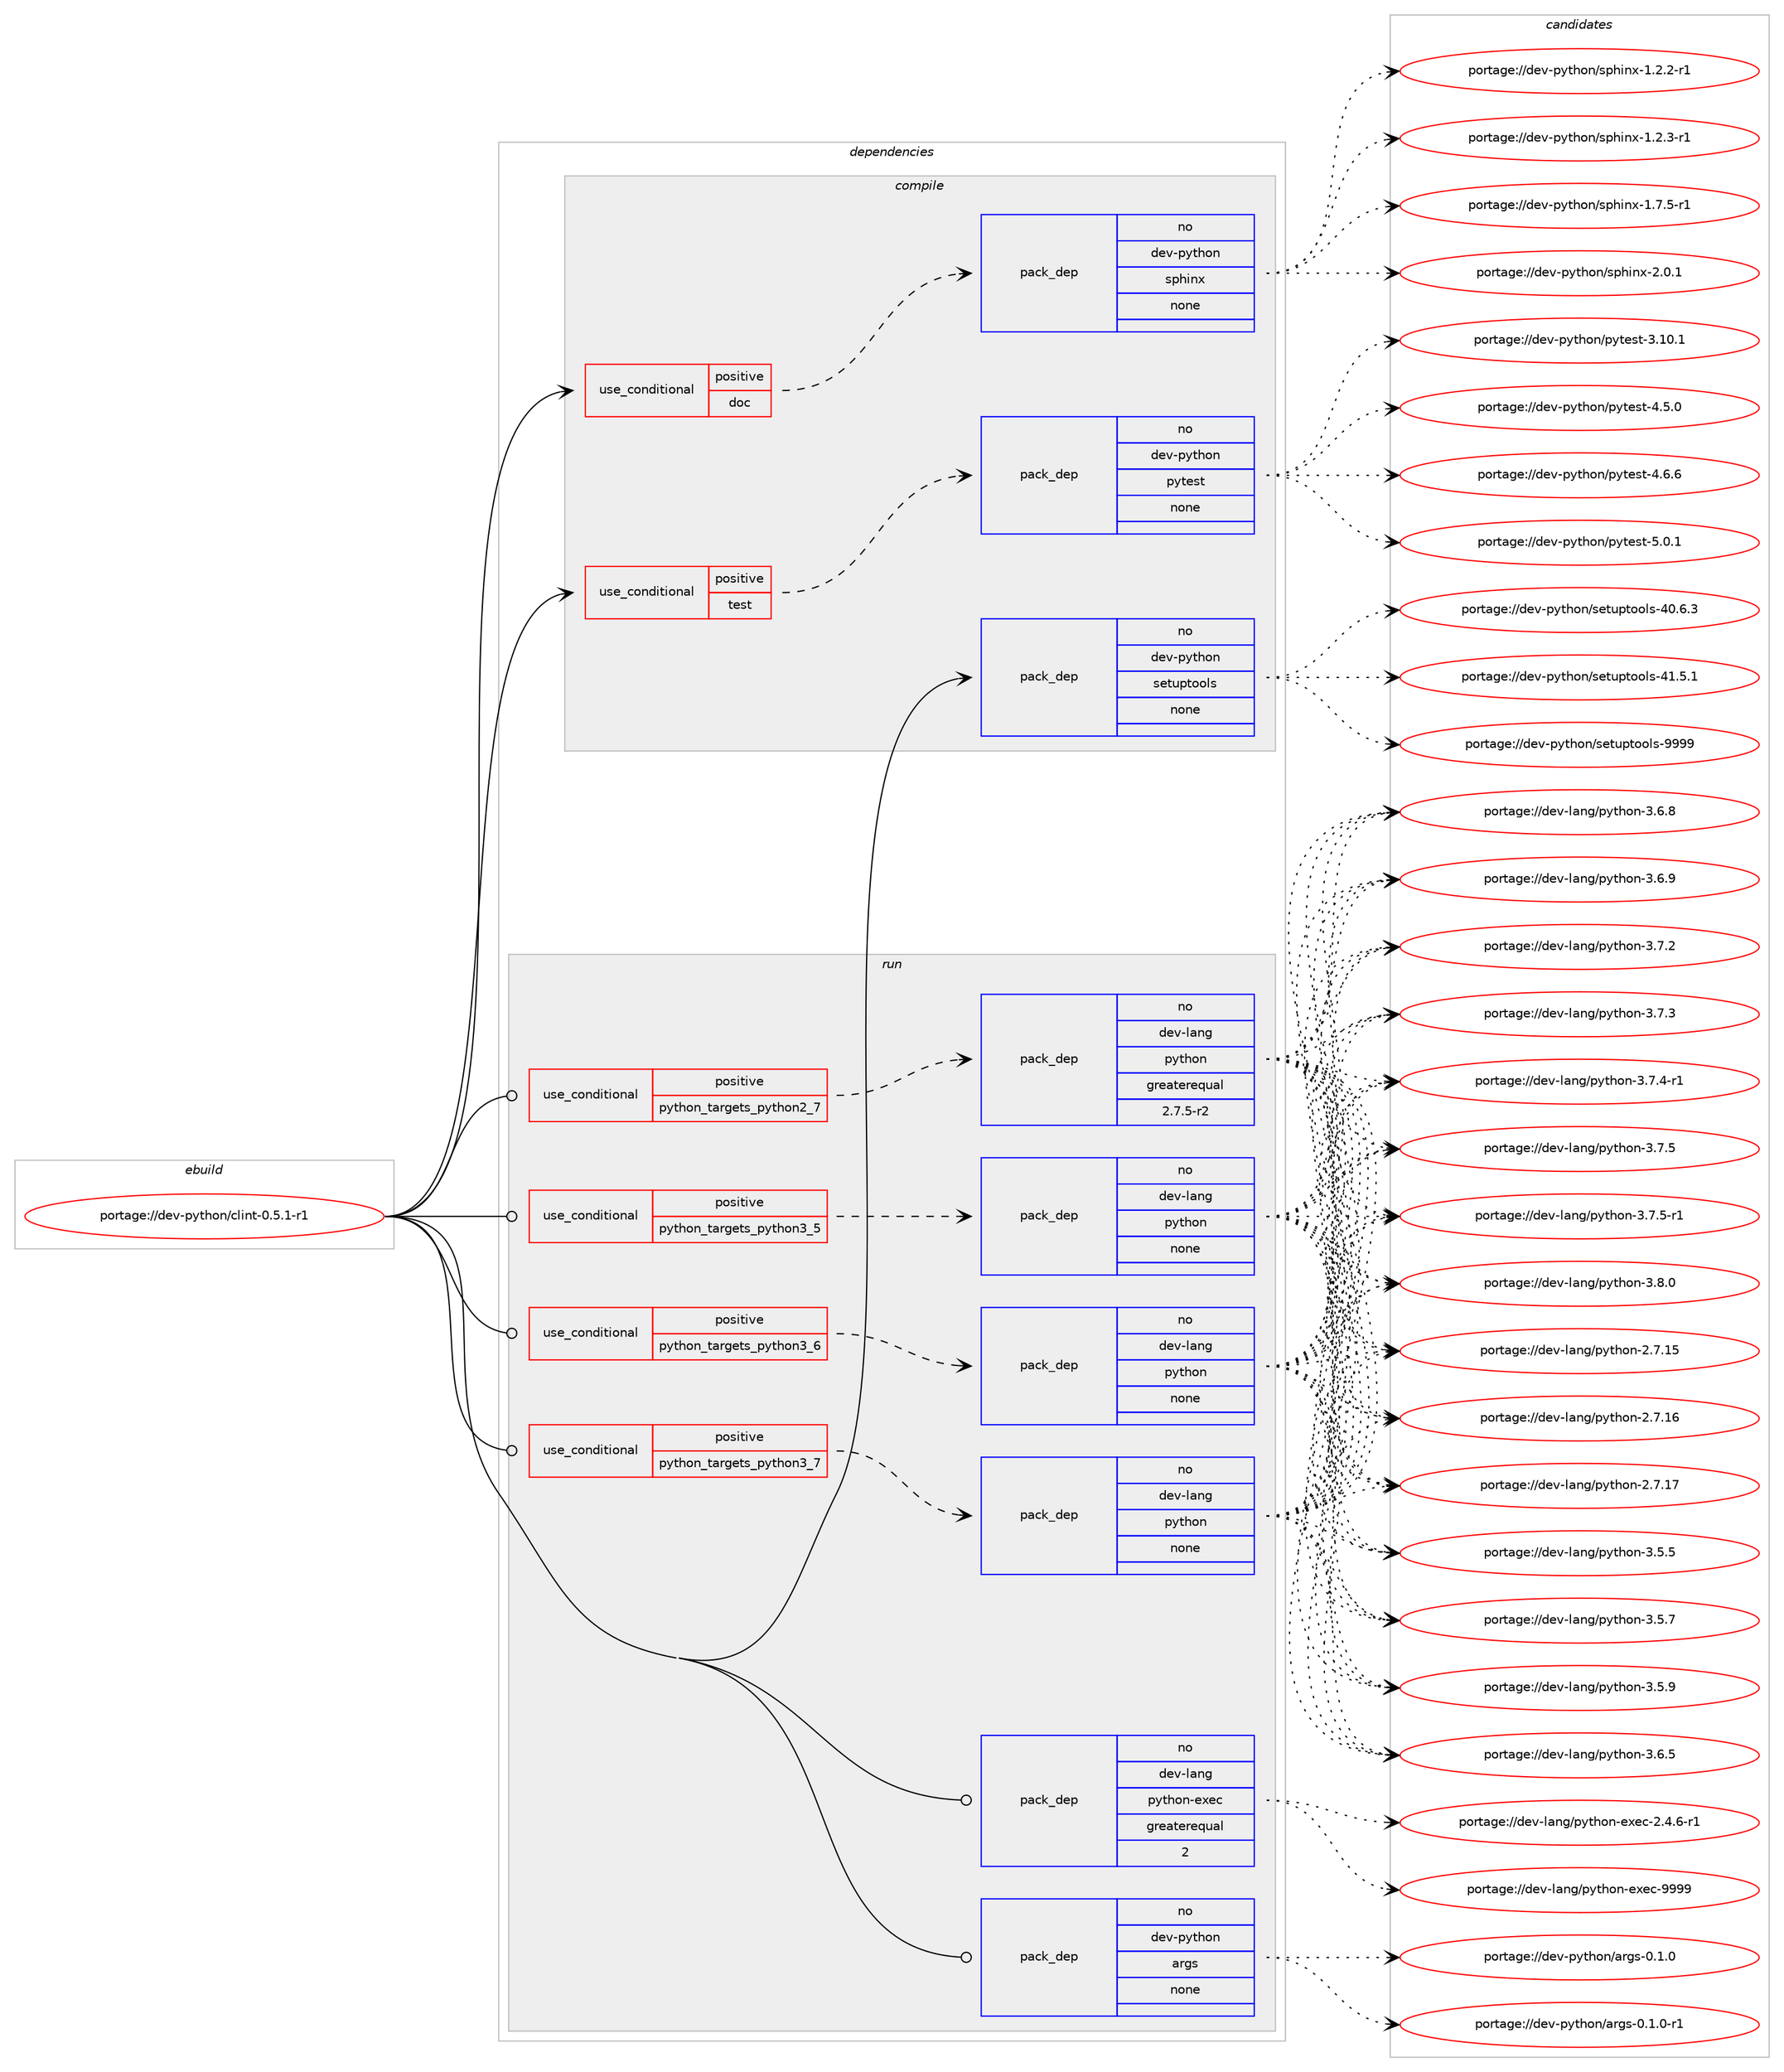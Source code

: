 digraph prolog {

# *************
# Graph options
# *************

newrank=true;
concentrate=true;
compound=true;
graph [rankdir=LR,fontname=Helvetica,fontsize=10,ranksep=1.5];#, ranksep=2.5, nodesep=0.2];
edge  [arrowhead=vee];
node  [fontname=Helvetica,fontsize=10];

# **********
# The ebuild
# **********

subgraph cluster_leftcol {
color=gray;
rank=same;
label=<<i>ebuild</i>>;
id [label="portage://dev-python/clint-0.5.1-r1", color=red, width=4, href="../dev-python/clint-0.5.1-r1.svg"];
}

# ****************
# The dependencies
# ****************

subgraph cluster_midcol {
color=gray;
label=<<i>dependencies</i>>;
subgraph cluster_compile {
fillcolor="#eeeeee";
style=filled;
label=<<i>compile</i>>;
subgraph cond26973 {
dependency134331 [label=<<TABLE BORDER="0" CELLBORDER="1" CELLSPACING="0" CELLPADDING="4"><TR><TD ROWSPAN="3" CELLPADDING="10">use_conditional</TD></TR><TR><TD>positive</TD></TR><TR><TD>doc</TD></TR></TABLE>>, shape=none, color=red];
subgraph pack104050 {
dependency134332 [label=<<TABLE BORDER="0" CELLBORDER="1" CELLSPACING="0" CELLPADDING="4" WIDTH="220"><TR><TD ROWSPAN="6" CELLPADDING="30">pack_dep</TD></TR><TR><TD WIDTH="110">no</TD></TR><TR><TD>dev-python</TD></TR><TR><TD>sphinx</TD></TR><TR><TD>none</TD></TR><TR><TD></TD></TR></TABLE>>, shape=none, color=blue];
}
dependency134331:e -> dependency134332:w [weight=20,style="dashed",arrowhead="vee"];
}
id:e -> dependency134331:w [weight=20,style="solid",arrowhead="vee"];
subgraph cond26974 {
dependency134333 [label=<<TABLE BORDER="0" CELLBORDER="1" CELLSPACING="0" CELLPADDING="4"><TR><TD ROWSPAN="3" CELLPADDING="10">use_conditional</TD></TR><TR><TD>positive</TD></TR><TR><TD>test</TD></TR></TABLE>>, shape=none, color=red];
subgraph pack104051 {
dependency134334 [label=<<TABLE BORDER="0" CELLBORDER="1" CELLSPACING="0" CELLPADDING="4" WIDTH="220"><TR><TD ROWSPAN="6" CELLPADDING="30">pack_dep</TD></TR><TR><TD WIDTH="110">no</TD></TR><TR><TD>dev-python</TD></TR><TR><TD>pytest</TD></TR><TR><TD>none</TD></TR><TR><TD></TD></TR></TABLE>>, shape=none, color=blue];
}
dependency134333:e -> dependency134334:w [weight=20,style="dashed",arrowhead="vee"];
}
id:e -> dependency134333:w [weight=20,style="solid",arrowhead="vee"];
subgraph pack104052 {
dependency134335 [label=<<TABLE BORDER="0" CELLBORDER="1" CELLSPACING="0" CELLPADDING="4" WIDTH="220"><TR><TD ROWSPAN="6" CELLPADDING="30">pack_dep</TD></TR><TR><TD WIDTH="110">no</TD></TR><TR><TD>dev-python</TD></TR><TR><TD>setuptools</TD></TR><TR><TD>none</TD></TR><TR><TD></TD></TR></TABLE>>, shape=none, color=blue];
}
id:e -> dependency134335:w [weight=20,style="solid",arrowhead="vee"];
}
subgraph cluster_compileandrun {
fillcolor="#eeeeee";
style=filled;
label=<<i>compile and run</i>>;
}
subgraph cluster_run {
fillcolor="#eeeeee";
style=filled;
label=<<i>run</i>>;
subgraph cond26975 {
dependency134336 [label=<<TABLE BORDER="0" CELLBORDER="1" CELLSPACING="0" CELLPADDING="4"><TR><TD ROWSPAN="3" CELLPADDING="10">use_conditional</TD></TR><TR><TD>positive</TD></TR><TR><TD>python_targets_python2_7</TD></TR></TABLE>>, shape=none, color=red];
subgraph pack104053 {
dependency134337 [label=<<TABLE BORDER="0" CELLBORDER="1" CELLSPACING="0" CELLPADDING="4" WIDTH="220"><TR><TD ROWSPAN="6" CELLPADDING="30">pack_dep</TD></TR><TR><TD WIDTH="110">no</TD></TR><TR><TD>dev-lang</TD></TR><TR><TD>python</TD></TR><TR><TD>greaterequal</TD></TR><TR><TD>2.7.5-r2</TD></TR></TABLE>>, shape=none, color=blue];
}
dependency134336:e -> dependency134337:w [weight=20,style="dashed",arrowhead="vee"];
}
id:e -> dependency134336:w [weight=20,style="solid",arrowhead="odot"];
subgraph cond26976 {
dependency134338 [label=<<TABLE BORDER="0" CELLBORDER="1" CELLSPACING="0" CELLPADDING="4"><TR><TD ROWSPAN="3" CELLPADDING="10">use_conditional</TD></TR><TR><TD>positive</TD></TR><TR><TD>python_targets_python3_5</TD></TR></TABLE>>, shape=none, color=red];
subgraph pack104054 {
dependency134339 [label=<<TABLE BORDER="0" CELLBORDER="1" CELLSPACING="0" CELLPADDING="4" WIDTH="220"><TR><TD ROWSPAN="6" CELLPADDING="30">pack_dep</TD></TR><TR><TD WIDTH="110">no</TD></TR><TR><TD>dev-lang</TD></TR><TR><TD>python</TD></TR><TR><TD>none</TD></TR><TR><TD></TD></TR></TABLE>>, shape=none, color=blue];
}
dependency134338:e -> dependency134339:w [weight=20,style="dashed",arrowhead="vee"];
}
id:e -> dependency134338:w [weight=20,style="solid",arrowhead="odot"];
subgraph cond26977 {
dependency134340 [label=<<TABLE BORDER="0" CELLBORDER="1" CELLSPACING="0" CELLPADDING="4"><TR><TD ROWSPAN="3" CELLPADDING="10">use_conditional</TD></TR><TR><TD>positive</TD></TR><TR><TD>python_targets_python3_6</TD></TR></TABLE>>, shape=none, color=red];
subgraph pack104055 {
dependency134341 [label=<<TABLE BORDER="0" CELLBORDER="1" CELLSPACING="0" CELLPADDING="4" WIDTH="220"><TR><TD ROWSPAN="6" CELLPADDING="30">pack_dep</TD></TR><TR><TD WIDTH="110">no</TD></TR><TR><TD>dev-lang</TD></TR><TR><TD>python</TD></TR><TR><TD>none</TD></TR><TR><TD></TD></TR></TABLE>>, shape=none, color=blue];
}
dependency134340:e -> dependency134341:w [weight=20,style="dashed",arrowhead="vee"];
}
id:e -> dependency134340:w [weight=20,style="solid",arrowhead="odot"];
subgraph cond26978 {
dependency134342 [label=<<TABLE BORDER="0" CELLBORDER="1" CELLSPACING="0" CELLPADDING="4"><TR><TD ROWSPAN="3" CELLPADDING="10">use_conditional</TD></TR><TR><TD>positive</TD></TR><TR><TD>python_targets_python3_7</TD></TR></TABLE>>, shape=none, color=red];
subgraph pack104056 {
dependency134343 [label=<<TABLE BORDER="0" CELLBORDER="1" CELLSPACING="0" CELLPADDING="4" WIDTH="220"><TR><TD ROWSPAN="6" CELLPADDING="30">pack_dep</TD></TR><TR><TD WIDTH="110">no</TD></TR><TR><TD>dev-lang</TD></TR><TR><TD>python</TD></TR><TR><TD>none</TD></TR><TR><TD></TD></TR></TABLE>>, shape=none, color=blue];
}
dependency134342:e -> dependency134343:w [weight=20,style="dashed",arrowhead="vee"];
}
id:e -> dependency134342:w [weight=20,style="solid",arrowhead="odot"];
subgraph pack104057 {
dependency134344 [label=<<TABLE BORDER="0" CELLBORDER="1" CELLSPACING="0" CELLPADDING="4" WIDTH="220"><TR><TD ROWSPAN="6" CELLPADDING="30">pack_dep</TD></TR><TR><TD WIDTH="110">no</TD></TR><TR><TD>dev-lang</TD></TR><TR><TD>python-exec</TD></TR><TR><TD>greaterequal</TD></TR><TR><TD>2</TD></TR></TABLE>>, shape=none, color=blue];
}
id:e -> dependency134344:w [weight=20,style="solid",arrowhead="odot"];
subgraph pack104058 {
dependency134345 [label=<<TABLE BORDER="0" CELLBORDER="1" CELLSPACING="0" CELLPADDING="4" WIDTH="220"><TR><TD ROWSPAN="6" CELLPADDING="30">pack_dep</TD></TR><TR><TD WIDTH="110">no</TD></TR><TR><TD>dev-python</TD></TR><TR><TD>args</TD></TR><TR><TD>none</TD></TR><TR><TD></TD></TR></TABLE>>, shape=none, color=blue];
}
id:e -> dependency134345:w [weight=20,style="solid",arrowhead="odot"];
}
}

# **************
# The candidates
# **************

subgraph cluster_choices {
rank=same;
color=gray;
label=<<i>candidates</i>>;

subgraph choice104050 {
color=black;
nodesep=1;
choiceportage10010111845112121116104111110471151121041051101204549465046504511449 [label="portage://dev-python/sphinx-1.2.2-r1", color=red, width=4,href="../dev-python/sphinx-1.2.2-r1.svg"];
choiceportage10010111845112121116104111110471151121041051101204549465046514511449 [label="portage://dev-python/sphinx-1.2.3-r1", color=red, width=4,href="../dev-python/sphinx-1.2.3-r1.svg"];
choiceportage10010111845112121116104111110471151121041051101204549465546534511449 [label="portage://dev-python/sphinx-1.7.5-r1", color=red, width=4,href="../dev-python/sphinx-1.7.5-r1.svg"];
choiceportage1001011184511212111610411111047115112104105110120455046484649 [label="portage://dev-python/sphinx-2.0.1", color=red, width=4,href="../dev-python/sphinx-2.0.1.svg"];
dependency134332:e -> choiceportage10010111845112121116104111110471151121041051101204549465046504511449:w [style=dotted,weight="100"];
dependency134332:e -> choiceportage10010111845112121116104111110471151121041051101204549465046514511449:w [style=dotted,weight="100"];
dependency134332:e -> choiceportage10010111845112121116104111110471151121041051101204549465546534511449:w [style=dotted,weight="100"];
dependency134332:e -> choiceportage1001011184511212111610411111047115112104105110120455046484649:w [style=dotted,weight="100"];
}
subgraph choice104051 {
color=black;
nodesep=1;
choiceportage100101118451121211161041111104711212111610111511645514649484649 [label="portage://dev-python/pytest-3.10.1", color=red, width=4,href="../dev-python/pytest-3.10.1.svg"];
choiceportage1001011184511212111610411111047112121116101115116455246534648 [label="portage://dev-python/pytest-4.5.0", color=red, width=4,href="../dev-python/pytest-4.5.0.svg"];
choiceportage1001011184511212111610411111047112121116101115116455246544654 [label="portage://dev-python/pytest-4.6.6", color=red, width=4,href="../dev-python/pytest-4.6.6.svg"];
choiceportage1001011184511212111610411111047112121116101115116455346484649 [label="portage://dev-python/pytest-5.0.1", color=red, width=4,href="../dev-python/pytest-5.0.1.svg"];
dependency134334:e -> choiceportage100101118451121211161041111104711212111610111511645514649484649:w [style=dotted,weight="100"];
dependency134334:e -> choiceportage1001011184511212111610411111047112121116101115116455246534648:w [style=dotted,weight="100"];
dependency134334:e -> choiceportage1001011184511212111610411111047112121116101115116455246544654:w [style=dotted,weight="100"];
dependency134334:e -> choiceportage1001011184511212111610411111047112121116101115116455346484649:w [style=dotted,weight="100"];
}
subgraph choice104052 {
color=black;
nodesep=1;
choiceportage100101118451121211161041111104711510111611711211611111110811545524846544651 [label="portage://dev-python/setuptools-40.6.3", color=red, width=4,href="../dev-python/setuptools-40.6.3.svg"];
choiceportage100101118451121211161041111104711510111611711211611111110811545524946534649 [label="portage://dev-python/setuptools-41.5.1", color=red, width=4,href="../dev-python/setuptools-41.5.1.svg"];
choiceportage10010111845112121116104111110471151011161171121161111111081154557575757 [label="portage://dev-python/setuptools-9999", color=red, width=4,href="../dev-python/setuptools-9999.svg"];
dependency134335:e -> choiceportage100101118451121211161041111104711510111611711211611111110811545524846544651:w [style=dotted,weight="100"];
dependency134335:e -> choiceportage100101118451121211161041111104711510111611711211611111110811545524946534649:w [style=dotted,weight="100"];
dependency134335:e -> choiceportage10010111845112121116104111110471151011161171121161111111081154557575757:w [style=dotted,weight="100"];
}
subgraph choice104053 {
color=black;
nodesep=1;
choiceportage10010111845108971101034711212111610411111045504655464953 [label="portage://dev-lang/python-2.7.15", color=red, width=4,href="../dev-lang/python-2.7.15.svg"];
choiceportage10010111845108971101034711212111610411111045504655464954 [label="portage://dev-lang/python-2.7.16", color=red, width=4,href="../dev-lang/python-2.7.16.svg"];
choiceportage10010111845108971101034711212111610411111045504655464955 [label="portage://dev-lang/python-2.7.17", color=red, width=4,href="../dev-lang/python-2.7.17.svg"];
choiceportage100101118451089711010347112121116104111110455146534653 [label="portage://dev-lang/python-3.5.5", color=red, width=4,href="../dev-lang/python-3.5.5.svg"];
choiceportage100101118451089711010347112121116104111110455146534655 [label="portage://dev-lang/python-3.5.7", color=red, width=4,href="../dev-lang/python-3.5.7.svg"];
choiceportage100101118451089711010347112121116104111110455146534657 [label="portage://dev-lang/python-3.5.9", color=red, width=4,href="../dev-lang/python-3.5.9.svg"];
choiceportage100101118451089711010347112121116104111110455146544653 [label="portage://dev-lang/python-3.6.5", color=red, width=4,href="../dev-lang/python-3.6.5.svg"];
choiceportage100101118451089711010347112121116104111110455146544656 [label="portage://dev-lang/python-3.6.8", color=red, width=4,href="../dev-lang/python-3.6.8.svg"];
choiceportage100101118451089711010347112121116104111110455146544657 [label="portage://dev-lang/python-3.6.9", color=red, width=4,href="../dev-lang/python-3.6.9.svg"];
choiceportage100101118451089711010347112121116104111110455146554650 [label="portage://dev-lang/python-3.7.2", color=red, width=4,href="../dev-lang/python-3.7.2.svg"];
choiceportage100101118451089711010347112121116104111110455146554651 [label="portage://dev-lang/python-3.7.3", color=red, width=4,href="../dev-lang/python-3.7.3.svg"];
choiceportage1001011184510897110103471121211161041111104551465546524511449 [label="portage://dev-lang/python-3.7.4-r1", color=red, width=4,href="../dev-lang/python-3.7.4-r1.svg"];
choiceportage100101118451089711010347112121116104111110455146554653 [label="portage://dev-lang/python-3.7.5", color=red, width=4,href="../dev-lang/python-3.7.5.svg"];
choiceportage1001011184510897110103471121211161041111104551465546534511449 [label="portage://dev-lang/python-3.7.5-r1", color=red, width=4,href="../dev-lang/python-3.7.5-r1.svg"];
choiceportage100101118451089711010347112121116104111110455146564648 [label="portage://dev-lang/python-3.8.0", color=red, width=4,href="../dev-lang/python-3.8.0.svg"];
dependency134337:e -> choiceportage10010111845108971101034711212111610411111045504655464953:w [style=dotted,weight="100"];
dependency134337:e -> choiceportage10010111845108971101034711212111610411111045504655464954:w [style=dotted,weight="100"];
dependency134337:e -> choiceportage10010111845108971101034711212111610411111045504655464955:w [style=dotted,weight="100"];
dependency134337:e -> choiceportage100101118451089711010347112121116104111110455146534653:w [style=dotted,weight="100"];
dependency134337:e -> choiceportage100101118451089711010347112121116104111110455146534655:w [style=dotted,weight="100"];
dependency134337:e -> choiceportage100101118451089711010347112121116104111110455146534657:w [style=dotted,weight="100"];
dependency134337:e -> choiceportage100101118451089711010347112121116104111110455146544653:w [style=dotted,weight="100"];
dependency134337:e -> choiceportage100101118451089711010347112121116104111110455146544656:w [style=dotted,weight="100"];
dependency134337:e -> choiceportage100101118451089711010347112121116104111110455146544657:w [style=dotted,weight="100"];
dependency134337:e -> choiceportage100101118451089711010347112121116104111110455146554650:w [style=dotted,weight="100"];
dependency134337:e -> choiceportage100101118451089711010347112121116104111110455146554651:w [style=dotted,weight="100"];
dependency134337:e -> choiceportage1001011184510897110103471121211161041111104551465546524511449:w [style=dotted,weight="100"];
dependency134337:e -> choiceportage100101118451089711010347112121116104111110455146554653:w [style=dotted,weight="100"];
dependency134337:e -> choiceportage1001011184510897110103471121211161041111104551465546534511449:w [style=dotted,weight="100"];
dependency134337:e -> choiceportage100101118451089711010347112121116104111110455146564648:w [style=dotted,weight="100"];
}
subgraph choice104054 {
color=black;
nodesep=1;
choiceportage10010111845108971101034711212111610411111045504655464953 [label="portage://dev-lang/python-2.7.15", color=red, width=4,href="../dev-lang/python-2.7.15.svg"];
choiceportage10010111845108971101034711212111610411111045504655464954 [label="portage://dev-lang/python-2.7.16", color=red, width=4,href="../dev-lang/python-2.7.16.svg"];
choiceportage10010111845108971101034711212111610411111045504655464955 [label="portage://dev-lang/python-2.7.17", color=red, width=4,href="../dev-lang/python-2.7.17.svg"];
choiceportage100101118451089711010347112121116104111110455146534653 [label="portage://dev-lang/python-3.5.5", color=red, width=4,href="../dev-lang/python-3.5.5.svg"];
choiceportage100101118451089711010347112121116104111110455146534655 [label="portage://dev-lang/python-3.5.7", color=red, width=4,href="../dev-lang/python-3.5.7.svg"];
choiceportage100101118451089711010347112121116104111110455146534657 [label="portage://dev-lang/python-3.5.9", color=red, width=4,href="../dev-lang/python-3.5.9.svg"];
choiceportage100101118451089711010347112121116104111110455146544653 [label="portage://dev-lang/python-3.6.5", color=red, width=4,href="../dev-lang/python-3.6.5.svg"];
choiceportage100101118451089711010347112121116104111110455146544656 [label="portage://dev-lang/python-3.6.8", color=red, width=4,href="../dev-lang/python-3.6.8.svg"];
choiceportage100101118451089711010347112121116104111110455146544657 [label="portage://dev-lang/python-3.6.9", color=red, width=4,href="../dev-lang/python-3.6.9.svg"];
choiceportage100101118451089711010347112121116104111110455146554650 [label="portage://dev-lang/python-3.7.2", color=red, width=4,href="../dev-lang/python-3.7.2.svg"];
choiceportage100101118451089711010347112121116104111110455146554651 [label="portage://dev-lang/python-3.7.3", color=red, width=4,href="../dev-lang/python-3.7.3.svg"];
choiceportage1001011184510897110103471121211161041111104551465546524511449 [label="portage://dev-lang/python-3.7.4-r1", color=red, width=4,href="../dev-lang/python-3.7.4-r1.svg"];
choiceportage100101118451089711010347112121116104111110455146554653 [label="portage://dev-lang/python-3.7.5", color=red, width=4,href="../dev-lang/python-3.7.5.svg"];
choiceportage1001011184510897110103471121211161041111104551465546534511449 [label="portage://dev-lang/python-3.7.5-r1", color=red, width=4,href="../dev-lang/python-3.7.5-r1.svg"];
choiceportage100101118451089711010347112121116104111110455146564648 [label="portage://dev-lang/python-3.8.0", color=red, width=4,href="../dev-lang/python-3.8.0.svg"];
dependency134339:e -> choiceportage10010111845108971101034711212111610411111045504655464953:w [style=dotted,weight="100"];
dependency134339:e -> choiceportage10010111845108971101034711212111610411111045504655464954:w [style=dotted,weight="100"];
dependency134339:e -> choiceportage10010111845108971101034711212111610411111045504655464955:w [style=dotted,weight="100"];
dependency134339:e -> choiceportage100101118451089711010347112121116104111110455146534653:w [style=dotted,weight="100"];
dependency134339:e -> choiceportage100101118451089711010347112121116104111110455146534655:w [style=dotted,weight="100"];
dependency134339:e -> choiceportage100101118451089711010347112121116104111110455146534657:w [style=dotted,weight="100"];
dependency134339:e -> choiceportage100101118451089711010347112121116104111110455146544653:w [style=dotted,weight="100"];
dependency134339:e -> choiceportage100101118451089711010347112121116104111110455146544656:w [style=dotted,weight="100"];
dependency134339:e -> choiceportage100101118451089711010347112121116104111110455146544657:w [style=dotted,weight="100"];
dependency134339:e -> choiceportage100101118451089711010347112121116104111110455146554650:w [style=dotted,weight="100"];
dependency134339:e -> choiceportage100101118451089711010347112121116104111110455146554651:w [style=dotted,weight="100"];
dependency134339:e -> choiceportage1001011184510897110103471121211161041111104551465546524511449:w [style=dotted,weight="100"];
dependency134339:e -> choiceportage100101118451089711010347112121116104111110455146554653:w [style=dotted,weight="100"];
dependency134339:e -> choiceportage1001011184510897110103471121211161041111104551465546534511449:w [style=dotted,weight="100"];
dependency134339:e -> choiceportage100101118451089711010347112121116104111110455146564648:w [style=dotted,weight="100"];
}
subgraph choice104055 {
color=black;
nodesep=1;
choiceportage10010111845108971101034711212111610411111045504655464953 [label="portage://dev-lang/python-2.7.15", color=red, width=4,href="../dev-lang/python-2.7.15.svg"];
choiceportage10010111845108971101034711212111610411111045504655464954 [label="portage://dev-lang/python-2.7.16", color=red, width=4,href="../dev-lang/python-2.7.16.svg"];
choiceportage10010111845108971101034711212111610411111045504655464955 [label="portage://dev-lang/python-2.7.17", color=red, width=4,href="../dev-lang/python-2.7.17.svg"];
choiceportage100101118451089711010347112121116104111110455146534653 [label="portage://dev-lang/python-3.5.5", color=red, width=4,href="../dev-lang/python-3.5.5.svg"];
choiceportage100101118451089711010347112121116104111110455146534655 [label="portage://dev-lang/python-3.5.7", color=red, width=4,href="../dev-lang/python-3.5.7.svg"];
choiceportage100101118451089711010347112121116104111110455146534657 [label="portage://dev-lang/python-3.5.9", color=red, width=4,href="../dev-lang/python-3.5.9.svg"];
choiceportage100101118451089711010347112121116104111110455146544653 [label="portage://dev-lang/python-3.6.5", color=red, width=4,href="../dev-lang/python-3.6.5.svg"];
choiceportage100101118451089711010347112121116104111110455146544656 [label="portage://dev-lang/python-3.6.8", color=red, width=4,href="../dev-lang/python-3.6.8.svg"];
choiceportage100101118451089711010347112121116104111110455146544657 [label="portage://dev-lang/python-3.6.9", color=red, width=4,href="../dev-lang/python-3.6.9.svg"];
choiceportage100101118451089711010347112121116104111110455146554650 [label="portage://dev-lang/python-3.7.2", color=red, width=4,href="../dev-lang/python-3.7.2.svg"];
choiceportage100101118451089711010347112121116104111110455146554651 [label="portage://dev-lang/python-3.7.3", color=red, width=4,href="../dev-lang/python-3.7.3.svg"];
choiceportage1001011184510897110103471121211161041111104551465546524511449 [label="portage://dev-lang/python-3.7.4-r1", color=red, width=4,href="../dev-lang/python-3.7.4-r1.svg"];
choiceportage100101118451089711010347112121116104111110455146554653 [label="portage://dev-lang/python-3.7.5", color=red, width=4,href="../dev-lang/python-3.7.5.svg"];
choiceportage1001011184510897110103471121211161041111104551465546534511449 [label="portage://dev-lang/python-3.7.5-r1", color=red, width=4,href="../dev-lang/python-3.7.5-r1.svg"];
choiceportage100101118451089711010347112121116104111110455146564648 [label="portage://dev-lang/python-3.8.0", color=red, width=4,href="../dev-lang/python-3.8.0.svg"];
dependency134341:e -> choiceportage10010111845108971101034711212111610411111045504655464953:w [style=dotted,weight="100"];
dependency134341:e -> choiceportage10010111845108971101034711212111610411111045504655464954:w [style=dotted,weight="100"];
dependency134341:e -> choiceportage10010111845108971101034711212111610411111045504655464955:w [style=dotted,weight="100"];
dependency134341:e -> choiceportage100101118451089711010347112121116104111110455146534653:w [style=dotted,weight="100"];
dependency134341:e -> choiceportage100101118451089711010347112121116104111110455146534655:w [style=dotted,weight="100"];
dependency134341:e -> choiceportage100101118451089711010347112121116104111110455146534657:w [style=dotted,weight="100"];
dependency134341:e -> choiceportage100101118451089711010347112121116104111110455146544653:w [style=dotted,weight="100"];
dependency134341:e -> choiceportage100101118451089711010347112121116104111110455146544656:w [style=dotted,weight="100"];
dependency134341:e -> choiceportage100101118451089711010347112121116104111110455146544657:w [style=dotted,weight="100"];
dependency134341:e -> choiceportage100101118451089711010347112121116104111110455146554650:w [style=dotted,weight="100"];
dependency134341:e -> choiceportage100101118451089711010347112121116104111110455146554651:w [style=dotted,weight="100"];
dependency134341:e -> choiceportage1001011184510897110103471121211161041111104551465546524511449:w [style=dotted,weight="100"];
dependency134341:e -> choiceportage100101118451089711010347112121116104111110455146554653:w [style=dotted,weight="100"];
dependency134341:e -> choiceportage1001011184510897110103471121211161041111104551465546534511449:w [style=dotted,weight="100"];
dependency134341:e -> choiceportage100101118451089711010347112121116104111110455146564648:w [style=dotted,weight="100"];
}
subgraph choice104056 {
color=black;
nodesep=1;
choiceportage10010111845108971101034711212111610411111045504655464953 [label="portage://dev-lang/python-2.7.15", color=red, width=4,href="../dev-lang/python-2.7.15.svg"];
choiceportage10010111845108971101034711212111610411111045504655464954 [label="portage://dev-lang/python-2.7.16", color=red, width=4,href="../dev-lang/python-2.7.16.svg"];
choiceportage10010111845108971101034711212111610411111045504655464955 [label="portage://dev-lang/python-2.7.17", color=red, width=4,href="../dev-lang/python-2.7.17.svg"];
choiceportage100101118451089711010347112121116104111110455146534653 [label="portage://dev-lang/python-3.5.5", color=red, width=4,href="../dev-lang/python-3.5.5.svg"];
choiceportage100101118451089711010347112121116104111110455146534655 [label="portage://dev-lang/python-3.5.7", color=red, width=4,href="../dev-lang/python-3.5.7.svg"];
choiceportage100101118451089711010347112121116104111110455146534657 [label="portage://dev-lang/python-3.5.9", color=red, width=4,href="../dev-lang/python-3.5.9.svg"];
choiceportage100101118451089711010347112121116104111110455146544653 [label="portage://dev-lang/python-3.6.5", color=red, width=4,href="../dev-lang/python-3.6.5.svg"];
choiceportage100101118451089711010347112121116104111110455146544656 [label="portage://dev-lang/python-3.6.8", color=red, width=4,href="../dev-lang/python-3.6.8.svg"];
choiceportage100101118451089711010347112121116104111110455146544657 [label="portage://dev-lang/python-3.6.9", color=red, width=4,href="../dev-lang/python-3.6.9.svg"];
choiceportage100101118451089711010347112121116104111110455146554650 [label="portage://dev-lang/python-3.7.2", color=red, width=4,href="../dev-lang/python-3.7.2.svg"];
choiceportage100101118451089711010347112121116104111110455146554651 [label="portage://dev-lang/python-3.7.3", color=red, width=4,href="../dev-lang/python-3.7.3.svg"];
choiceportage1001011184510897110103471121211161041111104551465546524511449 [label="portage://dev-lang/python-3.7.4-r1", color=red, width=4,href="../dev-lang/python-3.7.4-r1.svg"];
choiceportage100101118451089711010347112121116104111110455146554653 [label="portage://dev-lang/python-3.7.5", color=red, width=4,href="../dev-lang/python-3.7.5.svg"];
choiceportage1001011184510897110103471121211161041111104551465546534511449 [label="portage://dev-lang/python-3.7.5-r1", color=red, width=4,href="../dev-lang/python-3.7.5-r1.svg"];
choiceportage100101118451089711010347112121116104111110455146564648 [label="portage://dev-lang/python-3.8.0", color=red, width=4,href="../dev-lang/python-3.8.0.svg"];
dependency134343:e -> choiceportage10010111845108971101034711212111610411111045504655464953:w [style=dotted,weight="100"];
dependency134343:e -> choiceportage10010111845108971101034711212111610411111045504655464954:w [style=dotted,weight="100"];
dependency134343:e -> choiceportage10010111845108971101034711212111610411111045504655464955:w [style=dotted,weight="100"];
dependency134343:e -> choiceportage100101118451089711010347112121116104111110455146534653:w [style=dotted,weight="100"];
dependency134343:e -> choiceportage100101118451089711010347112121116104111110455146534655:w [style=dotted,weight="100"];
dependency134343:e -> choiceportage100101118451089711010347112121116104111110455146534657:w [style=dotted,weight="100"];
dependency134343:e -> choiceportage100101118451089711010347112121116104111110455146544653:w [style=dotted,weight="100"];
dependency134343:e -> choiceportage100101118451089711010347112121116104111110455146544656:w [style=dotted,weight="100"];
dependency134343:e -> choiceportage100101118451089711010347112121116104111110455146544657:w [style=dotted,weight="100"];
dependency134343:e -> choiceportage100101118451089711010347112121116104111110455146554650:w [style=dotted,weight="100"];
dependency134343:e -> choiceportage100101118451089711010347112121116104111110455146554651:w [style=dotted,weight="100"];
dependency134343:e -> choiceportage1001011184510897110103471121211161041111104551465546524511449:w [style=dotted,weight="100"];
dependency134343:e -> choiceportage100101118451089711010347112121116104111110455146554653:w [style=dotted,weight="100"];
dependency134343:e -> choiceportage1001011184510897110103471121211161041111104551465546534511449:w [style=dotted,weight="100"];
dependency134343:e -> choiceportage100101118451089711010347112121116104111110455146564648:w [style=dotted,weight="100"];
}
subgraph choice104057 {
color=black;
nodesep=1;
choiceportage10010111845108971101034711212111610411111045101120101994550465246544511449 [label="portage://dev-lang/python-exec-2.4.6-r1", color=red, width=4,href="../dev-lang/python-exec-2.4.6-r1.svg"];
choiceportage10010111845108971101034711212111610411111045101120101994557575757 [label="portage://dev-lang/python-exec-9999", color=red, width=4,href="../dev-lang/python-exec-9999.svg"];
dependency134344:e -> choiceportage10010111845108971101034711212111610411111045101120101994550465246544511449:w [style=dotted,weight="100"];
dependency134344:e -> choiceportage10010111845108971101034711212111610411111045101120101994557575757:w [style=dotted,weight="100"];
}
subgraph choice104058 {
color=black;
nodesep=1;
choiceportage100101118451121211161041111104797114103115454846494648 [label="portage://dev-python/args-0.1.0", color=red, width=4,href="../dev-python/args-0.1.0.svg"];
choiceportage1001011184511212111610411111047971141031154548464946484511449 [label="portage://dev-python/args-0.1.0-r1", color=red, width=4,href="../dev-python/args-0.1.0-r1.svg"];
dependency134345:e -> choiceportage100101118451121211161041111104797114103115454846494648:w [style=dotted,weight="100"];
dependency134345:e -> choiceportage1001011184511212111610411111047971141031154548464946484511449:w [style=dotted,weight="100"];
}
}

}
